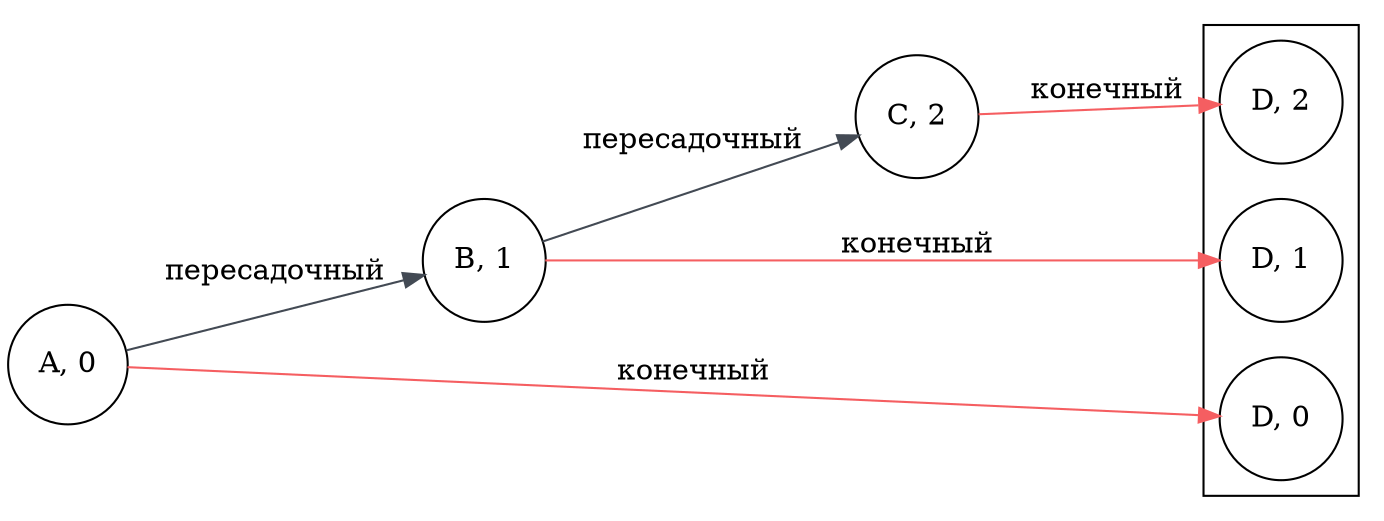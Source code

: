 # train 		= 3bafda
# local train 	= 48cfad
# bus 			= ea89bf
# taxi			= f6bb42
# plane			= fc6e51
# light			= aab2bc
# dark			= 434a54
digraph example {
	rankdir = LR;
	node [style=filled, shape=circle, fillcolor="#ffffff", fontcolor="#000000"];
	A0 [label="A, 0"];
	B1 [label="B, 1"];
	C2 [label="C, 2"];
	subgraph cluster_D {
		D0 [label="D, 0"];
		D1 [label="D, 1"];
		D2 [label="D, 2"];
	}
	A0 -> D0 [label="конечный", color="#f55e61"];
	A0 -> B1 [label="пересадочный", color="#434a54"];
	B1 -> C2 [label="пересадочный", color="#434a54"];
	C2 -> D2 [label="конечный", color="#f55e61"];
	B1 -> D1 [label="конечный", color="#f55e61"];
}